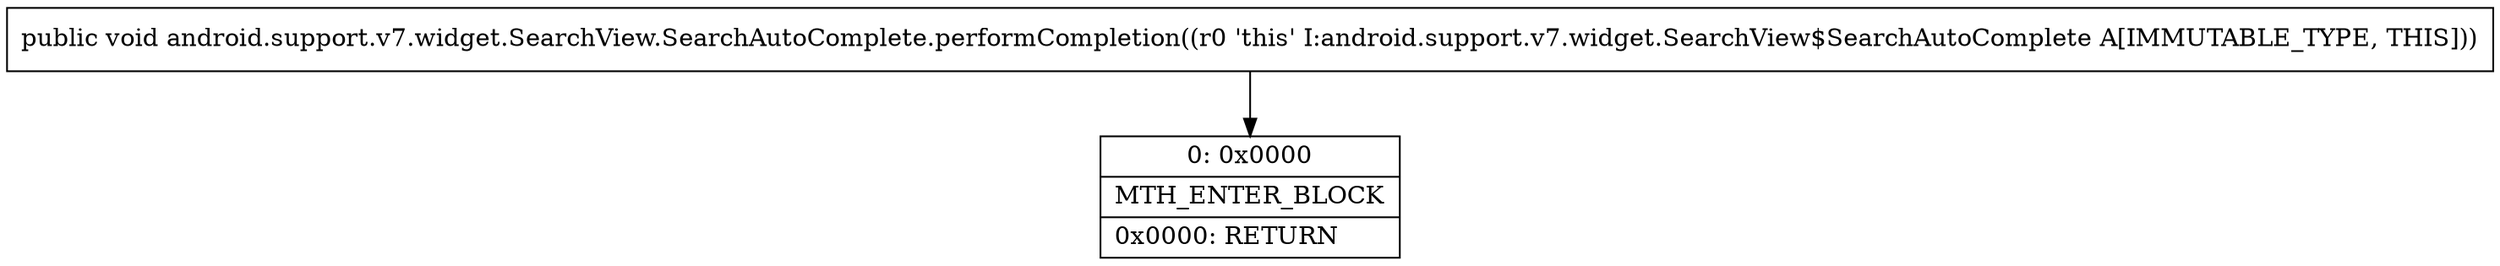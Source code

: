 digraph "CFG forandroid.support.v7.widget.SearchView.SearchAutoComplete.performCompletion()V" {
Node_0 [shape=record,label="{0\:\ 0x0000|MTH_ENTER_BLOCK\l|0x0000: RETURN   \l}"];
MethodNode[shape=record,label="{public void android.support.v7.widget.SearchView.SearchAutoComplete.performCompletion((r0 'this' I:android.support.v7.widget.SearchView$SearchAutoComplete A[IMMUTABLE_TYPE, THIS])) }"];
MethodNode -> Node_0;
}

